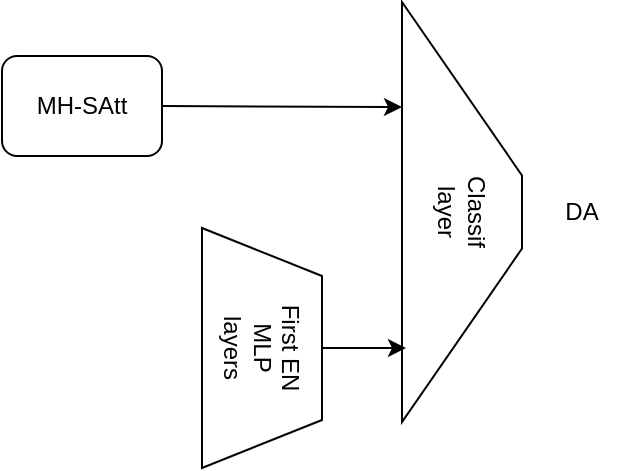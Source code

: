 <mxfile version="13.0.8" type="github">
  <diagram id="XANVNk20N3bkjaSXn2D1" name="Page-1">
    <mxGraphModel dx="821" dy="464" grid="1" gridSize="10" guides="1" tooltips="1" connect="1" arrows="1" fold="1" page="1" pageScale="1" pageWidth="850" pageHeight="1100" math="0" shadow="0">
      <root>
        <mxCell id="0" />
        <mxCell id="1" parent="0" />
        <mxCell id="Pdgr7FIveBXOdPRiF1eQ-1" value="&lt;div&gt;First EN&lt;/div&gt;&lt;div&gt;MLP&lt;/div&gt;&lt;div&gt;layers&lt;br&gt;&lt;/div&gt;" style="shape=trapezoid;perimeter=trapezoidPerimeter;whiteSpace=wrap;html=1;rotation=90;" vertex="1" parent="1">
          <mxGeometry x="200" y="173" width="120" height="60" as="geometry" />
        </mxCell>
        <mxCell id="Pdgr7FIveBXOdPRiF1eQ-2" value="&lt;div&gt;Classif&lt;/div&gt;&lt;div&gt;layer&lt;br&gt;&lt;/div&gt;" style="shape=trapezoid;perimeter=trapezoidPerimeter;whiteSpace=wrap;html=1;rotation=90;size=0.413;" vertex="1" parent="1">
          <mxGeometry x="255" y="105" width="210" height="60" as="geometry" />
        </mxCell>
        <mxCell id="Pdgr7FIveBXOdPRiF1eQ-3" value="MH-SAtt" style="rounded=1;whiteSpace=wrap;html=1;" vertex="1" parent="1">
          <mxGeometry x="130" y="57" width="80" height="50" as="geometry" />
        </mxCell>
        <mxCell id="Pdgr7FIveBXOdPRiF1eQ-4" value="" style="endArrow=classic;html=1;exitX=1;exitY=0.5;exitDx=0;exitDy=0;entryX=0.25;entryY=1;entryDx=0;entryDy=0;" edge="1" parent="1" source="Pdgr7FIveBXOdPRiF1eQ-3" target="Pdgr7FIveBXOdPRiF1eQ-2">
          <mxGeometry width="50" height="50" relative="1" as="geometry">
            <mxPoint x="400" y="270" as="sourcePoint" />
            <mxPoint x="450" y="220" as="targetPoint" />
          </mxGeometry>
        </mxCell>
        <mxCell id="Pdgr7FIveBXOdPRiF1eQ-6" value="" style="endArrow=classic;html=1;exitX=0.5;exitY=0;exitDx=0;exitDy=0;entryX=0.824;entryY=0.967;entryDx=0;entryDy=0;entryPerimeter=0;" edge="1" parent="1" source="Pdgr7FIveBXOdPRiF1eQ-1" target="Pdgr7FIveBXOdPRiF1eQ-2">
          <mxGeometry width="50" height="50" relative="1" as="geometry">
            <mxPoint x="220" y="90" as="sourcePoint" />
            <mxPoint x="340" y="92.5" as="targetPoint" />
          </mxGeometry>
        </mxCell>
        <mxCell id="Pdgr7FIveBXOdPRiF1eQ-7" value="DA" style="text;html=1;strokeColor=none;fillColor=none;align=center;verticalAlign=middle;whiteSpace=wrap;rounded=0;" vertex="1" parent="1">
          <mxGeometry x="400" y="125" width="40" height="20" as="geometry" />
        </mxCell>
      </root>
    </mxGraphModel>
  </diagram>
</mxfile>

